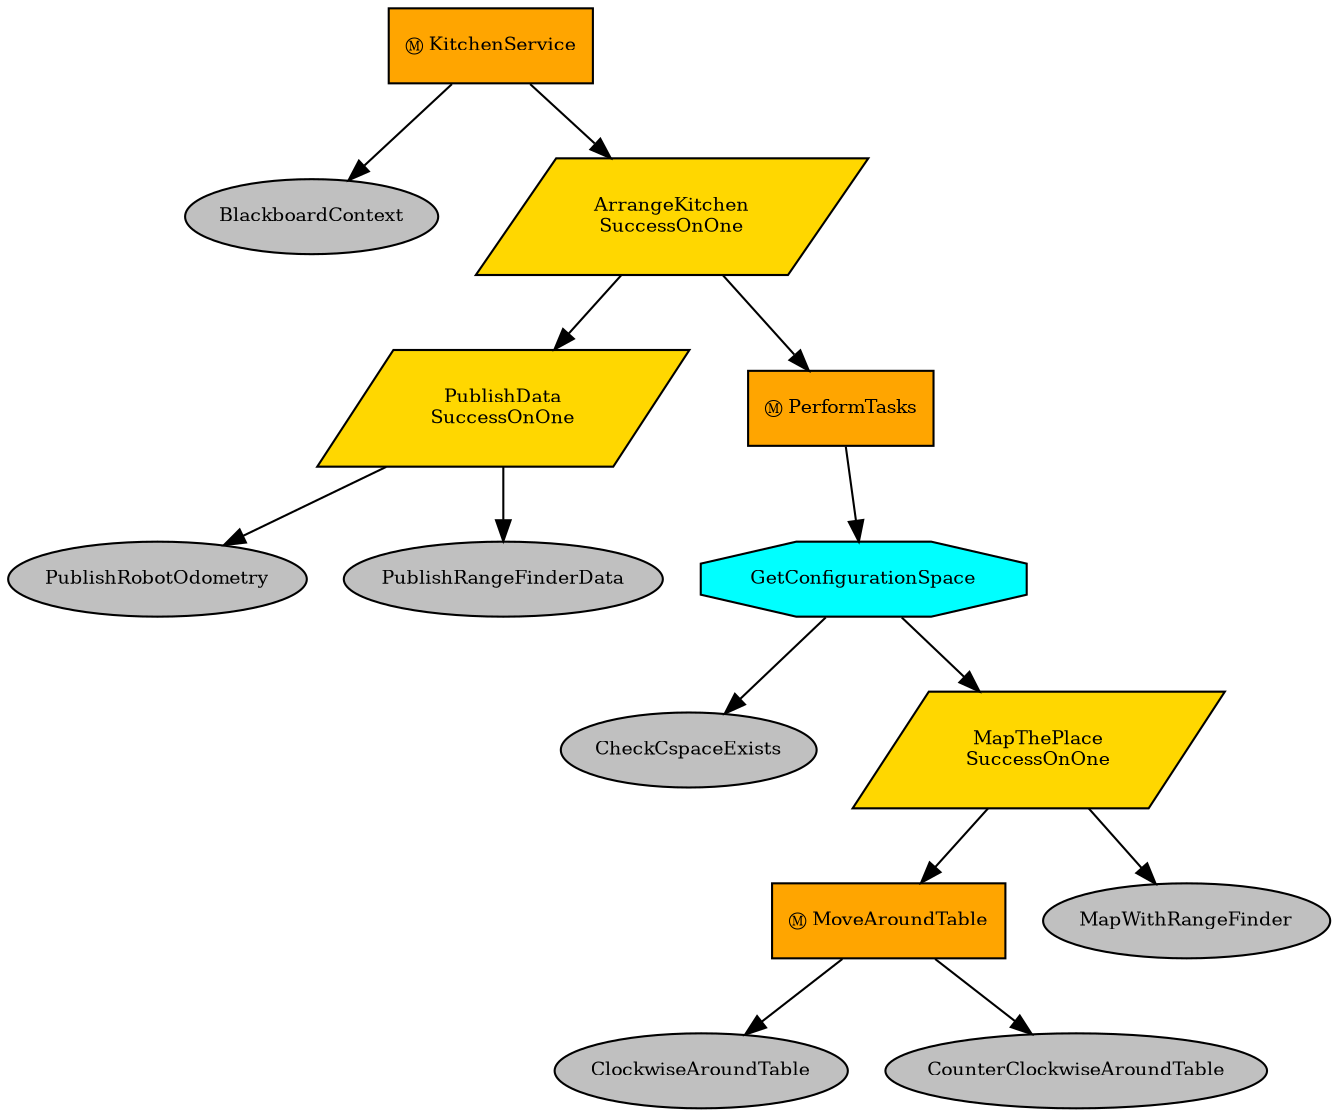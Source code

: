 digraph pastafarianism {
ordering=out;
graph [fontname="times-roman"];
node [fontname="times-roman"];
edge [fontname="times-roman"];
KitchenService [fillcolor=orange, fontcolor=black, fontsize=9, label="Ⓜ KitchenService", shape=box, style=filled];
BlackboardContext [fillcolor=gray, fontcolor=black, fontsize=9, label=BlackboardContext, shape=ellipse, style=filled];
KitchenService -> BlackboardContext;
ArrangeKitchen [fillcolor=gold, fontcolor=black, fontsize=9, label="ArrangeKitchen\nSuccessOnOne", shape=parallelogram, style=filled];
KitchenService -> ArrangeKitchen;
PublishData [fillcolor=gold, fontcolor=black, fontsize=9, label="PublishData\nSuccessOnOne", shape=parallelogram, style=filled];
ArrangeKitchen -> PublishData;
PublishRobotOdometry [fillcolor=gray, fontcolor=black, fontsize=9, label=PublishRobotOdometry, shape=ellipse, style=filled];
PublishData -> PublishRobotOdometry;
PublishRangeFinderData [fillcolor=gray, fontcolor=black, fontsize=9, label=PublishRangeFinderData, shape=ellipse, style=filled];
PublishData -> PublishRangeFinderData;
PerformTasks [fillcolor=orange, fontcolor=black, fontsize=9, label="Ⓜ PerformTasks", shape=box, style=filled];
ArrangeKitchen -> PerformTasks;
GetConfigurationSpace [fillcolor=cyan, fontcolor=black, fontsize=9, label=GetConfigurationSpace, shape=octagon, style=filled];
PerformTasks -> GetConfigurationSpace;
CheckCspaceExists [fillcolor=gray, fontcolor=black, fontsize=9, label=CheckCspaceExists, shape=ellipse, style=filled];
GetConfigurationSpace -> CheckCspaceExists;
MapThePlace [fillcolor=gold, fontcolor=black, fontsize=9, label="MapThePlace\nSuccessOnOne", shape=parallelogram, style=filled];
GetConfigurationSpace -> MapThePlace;
MoveAroundTable [fillcolor=orange, fontcolor=black, fontsize=9, label="Ⓜ MoveAroundTable", shape=box, style=filled];
MapThePlace -> MoveAroundTable;
ClockwiseAroundTable [fillcolor=gray, fontcolor=black, fontsize=9, label=ClockwiseAroundTable, shape=ellipse, style=filled];
MoveAroundTable -> ClockwiseAroundTable;
CounterClockwiseAroundTable [fillcolor=gray, fontcolor=black, fontsize=9, label=CounterClockwiseAroundTable, shape=ellipse, style=filled];
MoveAroundTable -> CounterClockwiseAroundTable;
MapWithRangeFinder [fillcolor=gray, fontcolor=black, fontsize=9, label=MapWithRangeFinder, shape=ellipse, style=filled];
MapThePlace -> MapWithRangeFinder;
}
